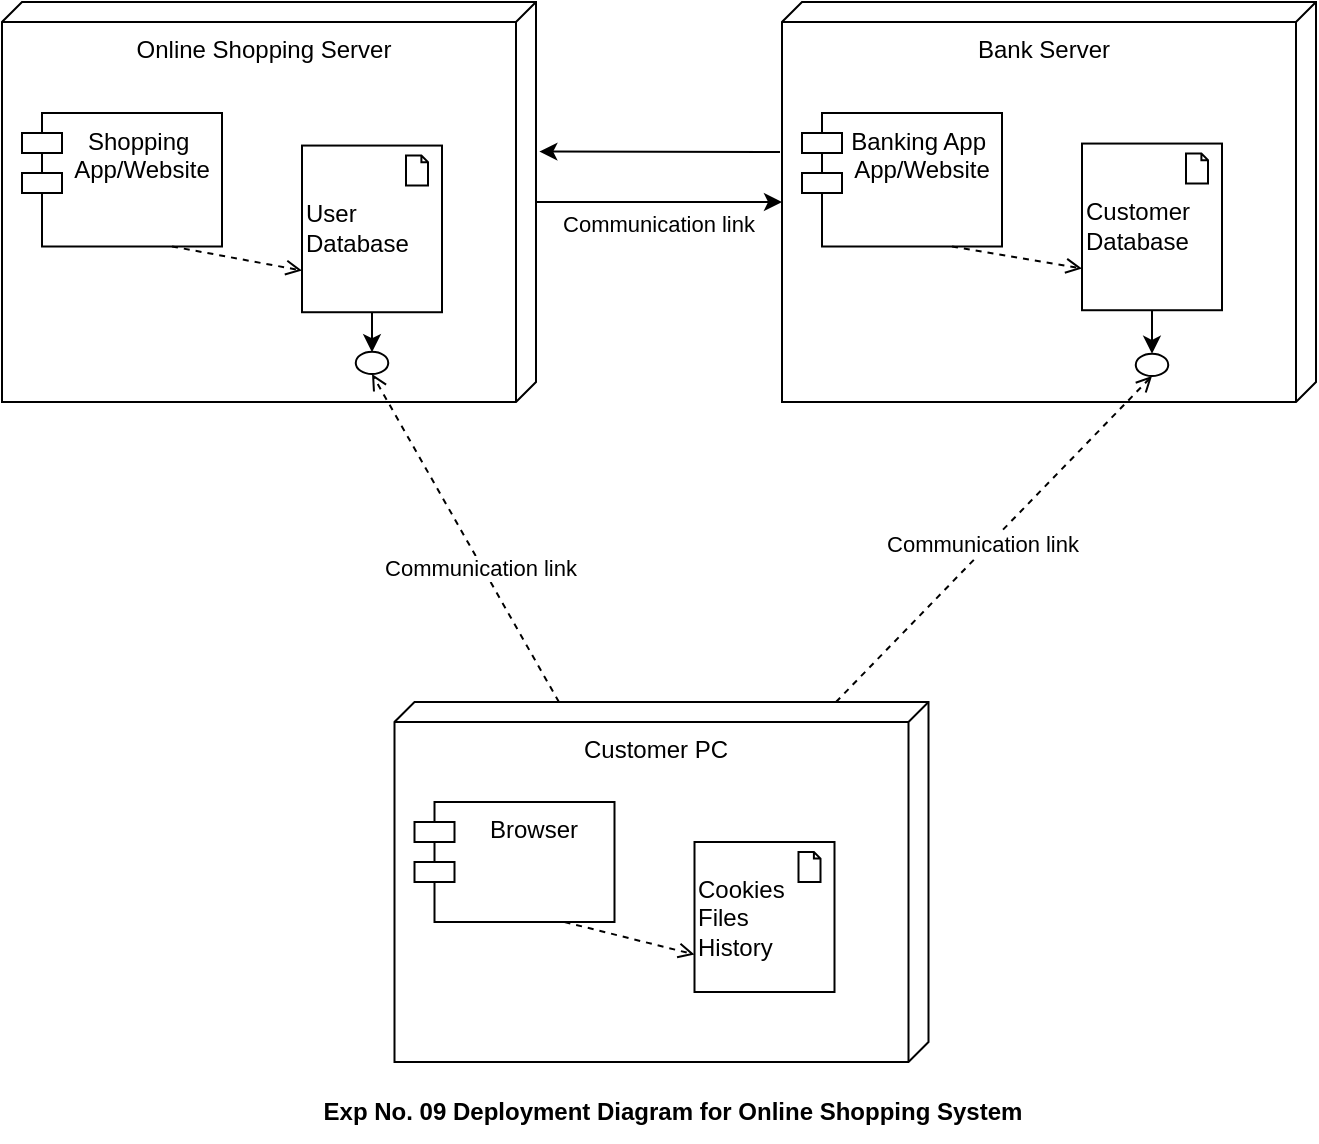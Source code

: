 <mxfile version="23.1.5" type="device">
  <diagram name="Page-1" id="TLU0sT30-jwFgUOzml1S">
    <mxGraphModel dx="859" dy="352" grid="1" gridSize="10" guides="1" tooltips="1" connect="1" arrows="1" fold="1" page="1" pageScale="1" pageWidth="827" pageHeight="1169" math="0" shadow="0">
      <root>
        <mxCell id="0" />
        <mxCell id="1" parent="0" />
        <mxCell id="nu0KvqEMFEAOd2VoeIRK-23" value="&lt;b&gt;Exp No. 09 Deployment Diagram for Online Shopping System&lt;/b&gt;" style="text;html=1;align=center;verticalAlign=middle;resizable=0;points=[];autosize=1;strokeColor=none;fillColor=none;" parent="1" vertex="1">
          <mxGeometry x="240" y="640" width="370" height="30" as="geometry" />
        </mxCell>
        <mxCell id="r3ErtMrVJBlx3J1zyAC9-5" value="" style="group" parent="1" vertex="1" connectable="0">
          <mxGeometry x="286.25" y="450" width="267" height="180" as="geometry" />
        </mxCell>
        <mxCell id="r3ErtMrVJBlx3J1zyAC9-9" value="" style="group" parent="r3ErtMrVJBlx3J1zyAC9-5" vertex="1" connectable="0">
          <mxGeometry width="267" height="180" as="geometry" />
        </mxCell>
        <mxCell id="nu0KvqEMFEAOd2VoeIRK-18" value="Customer PC" style="verticalAlign=top;align=center;shape=cube;size=10;direction=south;html=1;boundedLbl=1;spacingLeft=5;whiteSpace=wrap;" parent="r3ErtMrVJBlx3J1zyAC9-9" vertex="1">
          <mxGeometry width="267" height="180" as="geometry" />
        </mxCell>
        <mxCell id="nu0KvqEMFEAOd2VoeIRK-19" value="Browser" style="shape=module;align=left;spacingLeft=20;align=center;verticalAlign=top;whiteSpace=wrap;html=1;" parent="r3ErtMrVJBlx3J1zyAC9-9" vertex="1">
          <mxGeometry x="10" y="50" width="100" height="60" as="geometry" />
        </mxCell>
        <mxCell id="r3ErtMrVJBlx3J1zyAC9-4" value="Cookies&lt;br&gt;Files&lt;br&gt;&lt;div style=&quot;&quot;&gt;&lt;span style=&quot;background-color: initial;&quot;&gt;History&lt;/span&gt;&lt;/div&gt;" style="html=1;outlineConnect=0;whiteSpace=wrap;fillColor=none;shape=mxgraph.archimate.application;appType=artifact;gradientColor=default;align=left;" parent="r3ErtMrVJBlx3J1zyAC9-9" vertex="1">
          <mxGeometry x="150" y="70" width="70" height="75" as="geometry" />
        </mxCell>
        <mxCell id="r3ErtMrVJBlx3J1zyAC9-7" value="" style="html=1;verticalAlign=bottom;labelBackgroundColor=none;endArrow=open;endFill=0;dashed=1;rounded=0;exitX=0.75;exitY=1;exitDx=0;exitDy=0;entryX=0;entryY=0.75;entryDx=0;entryDy=0;entryPerimeter=0;" parent="r3ErtMrVJBlx3J1zyAC9-9" source="nu0KvqEMFEAOd2VoeIRK-19" target="r3ErtMrVJBlx3J1zyAC9-4" edge="1">
          <mxGeometry width="160" relative="1" as="geometry">
            <mxPoint x="100" y="30" as="sourcePoint" />
            <mxPoint x="260" y="30" as="targetPoint" />
          </mxGeometry>
        </mxCell>
        <mxCell id="r3ErtMrVJBlx3J1zyAC9-10" value="" style="group" parent="1" vertex="1" connectable="0">
          <mxGeometry x="90" y="120" width="267" height="200" as="geometry" />
        </mxCell>
        <mxCell id="r3ErtMrVJBlx3J1zyAC9-11" value="" style="group" parent="r3ErtMrVJBlx3J1zyAC9-10" vertex="1" connectable="0">
          <mxGeometry y="-20" width="267" height="200" as="geometry" />
        </mxCell>
        <mxCell id="r3ErtMrVJBlx3J1zyAC9-12" value="Online Shopping Server" style="verticalAlign=top;align=center;shape=cube;size=10;direction=south;html=1;boundedLbl=1;spacingLeft=5;whiteSpace=wrap;" parent="r3ErtMrVJBlx3J1zyAC9-11" vertex="1">
          <mxGeometry width="267" height="200" as="geometry" />
        </mxCell>
        <mxCell id="r3ErtMrVJBlx3J1zyAC9-13" value="Shopping&amp;nbsp;&lt;br&gt;App/Website" style="shape=module;align=left;spacingLeft=20;align=center;verticalAlign=top;whiteSpace=wrap;html=1;" parent="r3ErtMrVJBlx3J1zyAC9-11" vertex="1">
          <mxGeometry x="10" y="55.556" width="100" height="66.667" as="geometry" />
        </mxCell>
        <mxCell id="r3ErtMrVJBlx3J1zyAC9-14" value="User Database" style="html=1;outlineConnect=0;whiteSpace=wrap;fillColor=none;shape=mxgraph.archimate.application;appType=artifact;gradientColor=default;align=left;" parent="r3ErtMrVJBlx3J1zyAC9-11" vertex="1">
          <mxGeometry x="150" y="71.778" width="70" height="83.333" as="geometry" />
        </mxCell>
        <mxCell id="r3ErtMrVJBlx3J1zyAC9-15" value="" style="html=1;verticalAlign=bottom;labelBackgroundColor=none;endArrow=open;endFill=0;dashed=1;rounded=0;exitX=0.75;exitY=1;exitDx=0;exitDy=0;entryX=0;entryY=0.75;entryDx=0;entryDy=0;entryPerimeter=0;" parent="r3ErtMrVJBlx3J1zyAC9-11" source="r3ErtMrVJBlx3J1zyAC9-13" target="r3ErtMrVJBlx3J1zyAC9-14" edge="1">
          <mxGeometry width="160" relative="1" as="geometry">
            <mxPoint x="100" y="33.333" as="sourcePoint" />
            <mxPoint x="260" y="33.333" as="targetPoint" />
          </mxGeometry>
        </mxCell>
        <mxCell id="r3ErtMrVJBlx3J1zyAC9-16" value="" style="ellipse;whiteSpace=wrap;html=1;align=left;fillColor=none;gradientColor=default;" parent="r3ErtMrVJBlx3J1zyAC9-11" vertex="1">
          <mxGeometry x="176.88" y="174.89" width="16.25" height="11.11" as="geometry" />
        </mxCell>
        <mxCell id="r3ErtMrVJBlx3J1zyAC9-17" value="" style="edgeStyle=orthogonalEdgeStyle;rounded=0;orthogonalLoop=1;jettySize=auto;html=1;" parent="r3ErtMrVJBlx3J1zyAC9-11" source="r3ErtMrVJBlx3J1zyAC9-14" target="r3ErtMrVJBlx3J1zyAC9-16" edge="1">
          <mxGeometry relative="1" as="geometry" />
        </mxCell>
        <mxCell id="r3ErtMrVJBlx3J1zyAC9-18" value="" style="html=1;verticalAlign=bottom;labelBackgroundColor=none;endArrow=open;endFill=0;dashed=1;rounded=0;entryX=0.5;entryY=1;entryDx=0;entryDy=0;" parent="1" source="nu0KvqEMFEAOd2VoeIRK-18" target="r3ErtMrVJBlx3J1zyAC9-16" edge="1">
          <mxGeometry width="160" relative="1" as="geometry">
            <mxPoint x="360" y="320" as="sourcePoint" />
            <mxPoint x="240" y="300" as="targetPoint" />
          </mxGeometry>
        </mxCell>
        <mxCell id="r3ErtMrVJBlx3J1zyAC9-30" value="Communication link" style="edgeLabel;html=1;align=center;verticalAlign=middle;resizable=0;points=[];" parent="r3ErtMrVJBlx3J1zyAC9-18" vertex="1" connectable="0">
          <mxGeometry x="-0.181" y="1" relative="1" as="geometry">
            <mxPoint as="offset" />
          </mxGeometry>
        </mxCell>
        <mxCell id="r3ErtMrVJBlx3J1zyAC9-19" value="" style="group" parent="1" vertex="1" connectable="0">
          <mxGeometry x="480" y="120" width="267" height="200" as="geometry" />
        </mxCell>
        <mxCell id="r3ErtMrVJBlx3J1zyAC9-20" value="" style="group" parent="r3ErtMrVJBlx3J1zyAC9-19" vertex="1" connectable="0">
          <mxGeometry y="-20" width="267" height="200" as="geometry" />
        </mxCell>
        <mxCell id="r3ErtMrVJBlx3J1zyAC9-21" value="Bank Server" style="verticalAlign=top;align=center;shape=cube;size=10;direction=south;html=1;boundedLbl=1;spacingLeft=5;whiteSpace=wrap;" parent="r3ErtMrVJBlx3J1zyAC9-20" vertex="1">
          <mxGeometry width="267" height="200" as="geometry" />
        </mxCell>
        <mxCell id="r3ErtMrVJBlx3J1zyAC9-22" value="Banking App&amp;nbsp;&lt;br&gt;App/Website" style="shape=module;align=left;spacingLeft=20;align=center;verticalAlign=top;whiteSpace=wrap;html=1;" parent="r3ErtMrVJBlx3J1zyAC9-20" vertex="1">
          <mxGeometry x="10" y="55.556" width="100" height="66.667" as="geometry" />
        </mxCell>
        <mxCell id="r3ErtMrVJBlx3J1zyAC9-23" value="Customer&lt;br&gt;Database" style="html=1;outlineConnect=0;whiteSpace=wrap;fillColor=none;shape=mxgraph.archimate.application;appType=artifact;gradientColor=default;align=left;" parent="r3ErtMrVJBlx3J1zyAC9-20" vertex="1">
          <mxGeometry x="150" y="70.778" width="70" height="83.333" as="geometry" />
        </mxCell>
        <mxCell id="r3ErtMrVJBlx3J1zyAC9-24" value="" style="html=1;verticalAlign=bottom;labelBackgroundColor=none;endArrow=open;endFill=0;dashed=1;rounded=0;exitX=0.75;exitY=1;exitDx=0;exitDy=0;entryX=0;entryY=0.75;entryDx=0;entryDy=0;entryPerimeter=0;" parent="r3ErtMrVJBlx3J1zyAC9-20" source="r3ErtMrVJBlx3J1zyAC9-22" target="r3ErtMrVJBlx3J1zyAC9-23" edge="1">
          <mxGeometry width="160" relative="1" as="geometry">
            <mxPoint x="100" y="33.333" as="sourcePoint" />
            <mxPoint x="260" y="33.333" as="targetPoint" />
          </mxGeometry>
        </mxCell>
        <mxCell id="r3ErtMrVJBlx3J1zyAC9-25" value="" style="ellipse;whiteSpace=wrap;html=1;align=left;fillColor=none;gradientColor=default;" parent="r3ErtMrVJBlx3J1zyAC9-20" vertex="1">
          <mxGeometry x="176.88" y="175.89" width="16.25" height="11.11" as="geometry" />
        </mxCell>
        <mxCell id="r3ErtMrVJBlx3J1zyAC9-26" value="" style="edgeStyle=orthogonalEdgeStyle;rounded=0;orthogonalLoop=1;jettySize=auto;html=1;" parent="r3ErtMrVJBlx3J1zyAC9-20" source="r3ErtMrVJBlx3J1zyAC9-23" target="r3ErtMrVJBlx3J1zyAC9-25" edge="1">
          <mxGeometry relative="1" as="geometry" />
        </mxCell>
        <mxCell id="r3ErtMrVJBlx3J1zyAC9-27" value="" style="html=1;verticalAlign=bottom;labelBackgroundColor=none;endArrow=open;endFill=0;dashed=1;rounded=0;entryX=0.5;entryY=1;entryDx=0;entryDy=0;" parent="1" source="nu0KvqEMFEAOd2VoeIRK-18" target="r3ErtMrVJBlx3J1zyAC9-25" edge="1">
          <mxGeometry width="160" relative="1" as="geometry">
            <mxPoint x="360" y="320" as="sourcePoint" />
            <mxPoint x="520" y="320" as="targetPoint" />
          </mxGeometry>
        </mxCell>
        <mxCell id="r3ErtMrVJBlx3J1zyAC9-31" value="Communication link" style="edgeLabel;html=1;align=center;verticalAlign=middle;resizable=0;points=[];" parent="r3ErtMrVJBlx3J1zyAC9-27" vertex="1" connectable="0">
          <mxGeometry x="-0.047" y="3" relative="1" as="geometry">
            <mxPoint as="offset" />
          </mxGeometry>
        </mxCell>
        <mxCell id="r3ErtMrVJBlx3J1zyAC9-35" style="edgeStyle=orthogonalEdgeStyle;rounded=0;orthogonalLoop=1;jettySize=auto;html=1;entryX=0.5;entryY=1;entryDx=0;entryDy=0;entryPerimeter=0;" parent="1" source="r3ErtMrVJBlx3J1zyAC9-12" target="r3ErtMrVJBlx3J1zyAC9-21" edge="1">
          <mxGeometry relative="1" as="geometry" />
        </mxCell>
        <mxCell id="r3ErtMrVJBlx3J1zyAC9-36" value="Communication link" style="edgeLabel;html=1;align=center;verticalAlign=middle;resizable=0;points=[];" parent="r3ErtMrVJBlx3J1zyAC9-35" vertex="1" connectable="0">
          <mxGeometry x="-0.163" y="-1" relative="1" as="geometry">
            <mxPoint x="9" y="10" as="offset" />
          </mxGeometry>
        </mxCell>
        <mxCell id="rK7Nqf-1p1C82EIynpak-1" style="edgeStyle=orthogonalEdgeStyle;rounded=0;orthogonalLoop=1;jettySize=auto;html=1;entryX=0.374;entryY=0.005;entryDx=0;entryDy=0;entryPerimeter=0;" parent="1" edge="1">
          <mxGeometry relative="1" as="geometry">
            <mxPoint x="474" y="175" as="sourcePoint" />
            <mxPoint x="358.665" y="174.8" as="targetPoint" />
            <Array as="points">
              <mxPoint x="479" y="174" />
            </Array>
          </mxGeometry>
        </mxCell>
      </root>
    </mxGraphModel>
  </diagram>
</mxfile>
